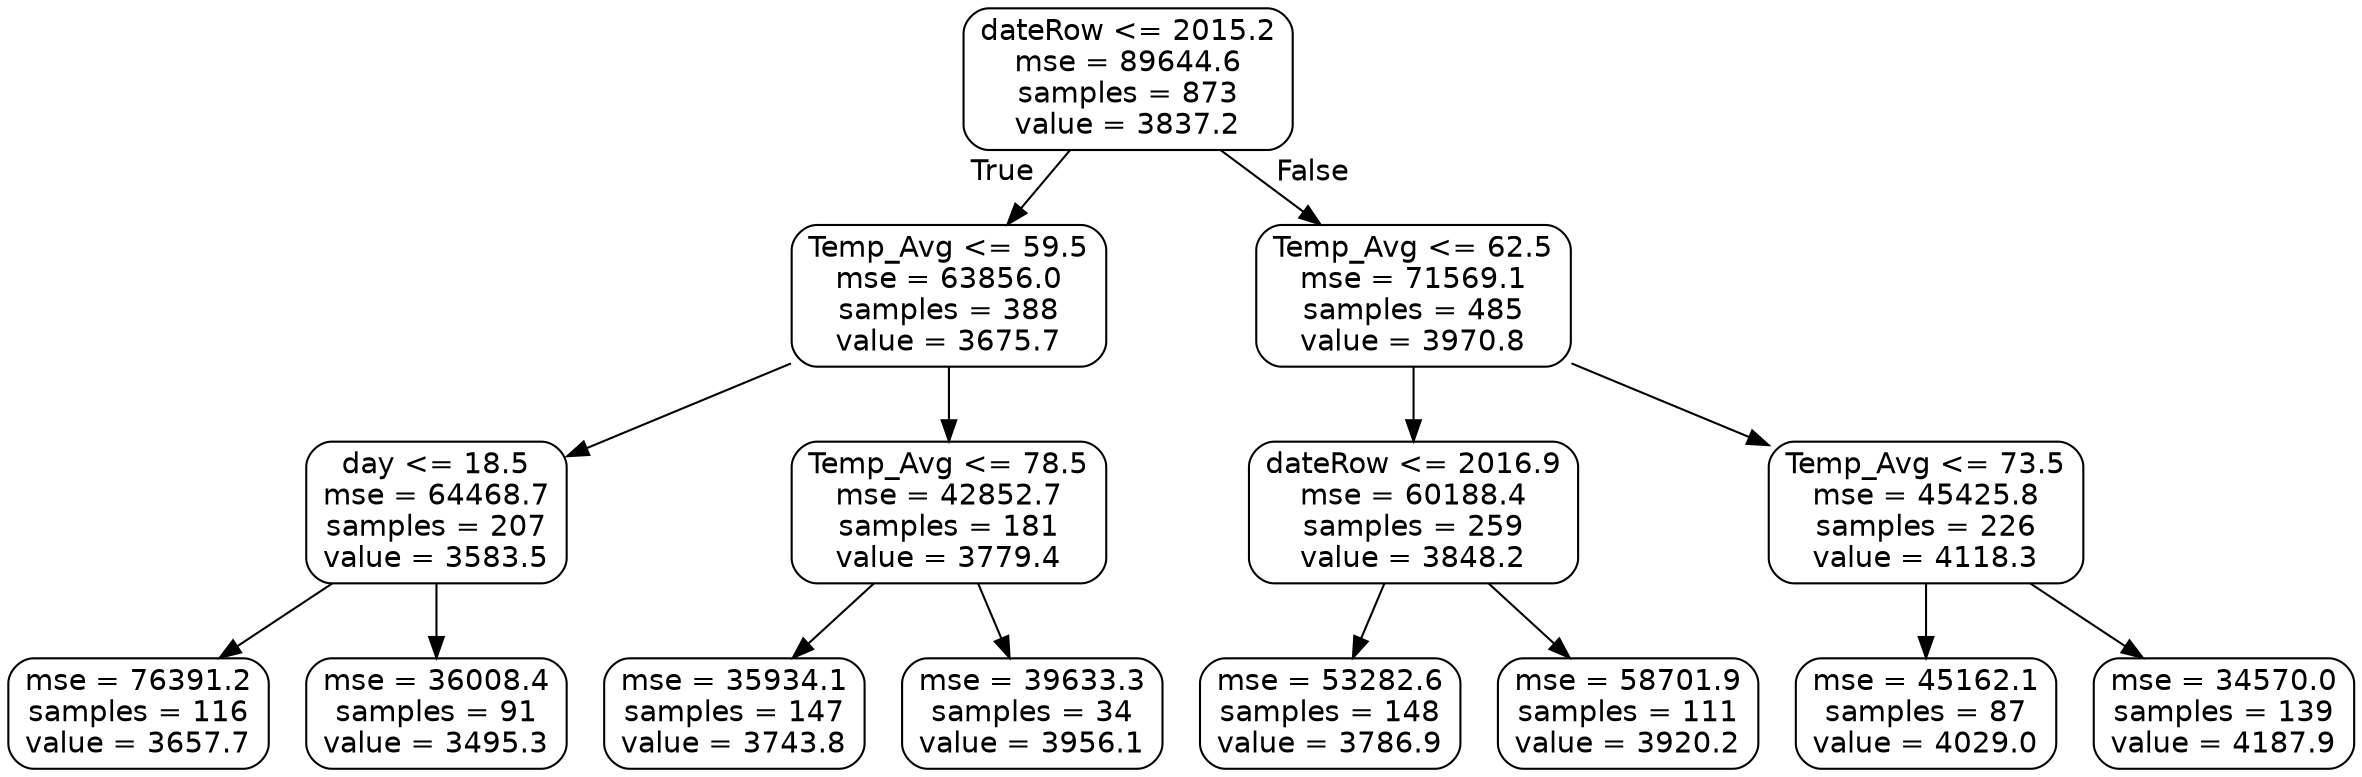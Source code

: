digraph Tree {
node [shape=box, style="rounded", color="black", fontname=helvetica] ;
edge [fontname=helvetica] ;
0 [label="dateRow <= 2015.2\nmse = 89644.6\nsamples = 873\nvalue = 3837.2"] ;
1 [label="Temp_Avg <= 59.5\nmse = 63856.0\nsamples = 388\nvalue = 3675.7"] ;
0 -> 1 [labeldistance=2.5, labelangle=45, headlabel="True"] ;
2 [label="day <= 18.5\nmse = 64468.7\nsamples = 207\nvalue = 3583.5"] ;
1 -> 2 ;
3 [label="mse = 76391.2\nsamples = 116\nvalue = 3657.7"] ;
2 -> 3 ;
4 [label="mse = 36008.4\nsamples = 91\nvalue = 3495.3"] ;
2 -> 4 ;
5 [label="Temp_Avg <= 78.5\nmse = 42852.7\nsamples = 181\nvalue = 3779.4"] ;
1 -> 5 ;
6 [label="mse = 35934.1\nsamples = 147\nvalue = 3743.8"] ;
5 -> 6 ;
7 [label="mse = 39633.3\nsamples = 34\nvalue = 3956.1"] ;
5 -> 7 ;
8 [label="Temp_Avg <= 62.5\nmse = 71569.1\nsamples = 485\nvalue = 3970.8"] ;
0 -> 8 [labeldistance=2.5, labelangle=-45, headlabel="False"] ;
9 [label="dateRow <= 2016.9\nmse = 60188.4\nsamples = 259\nvalue = 3848.2"] ;
8 -> 9 ;
10 [label="mse = 53282.6\nsamples = 148\nvalue = 3786.9"] ;
9 -> 10 ;
11 [label="mse = 58701.9\nsamples = 111\nvalue = 3920.2"] ;
9 -> 11 ;
12 [label="Temp_Avg <= 73.5\nmse = 45425.8\nsamples = 226\nvalue = 4118.3"] ;
8 -> 12 ;
13 [label="mse = 45162.1\nsamples = 87\nvalue = 4029.0"] ;
12 -> 13 ;
14 [label="mse = 34570.0\nsamples = 139\nvalue = 4187.9"] ;
12 -> 14 ;
}